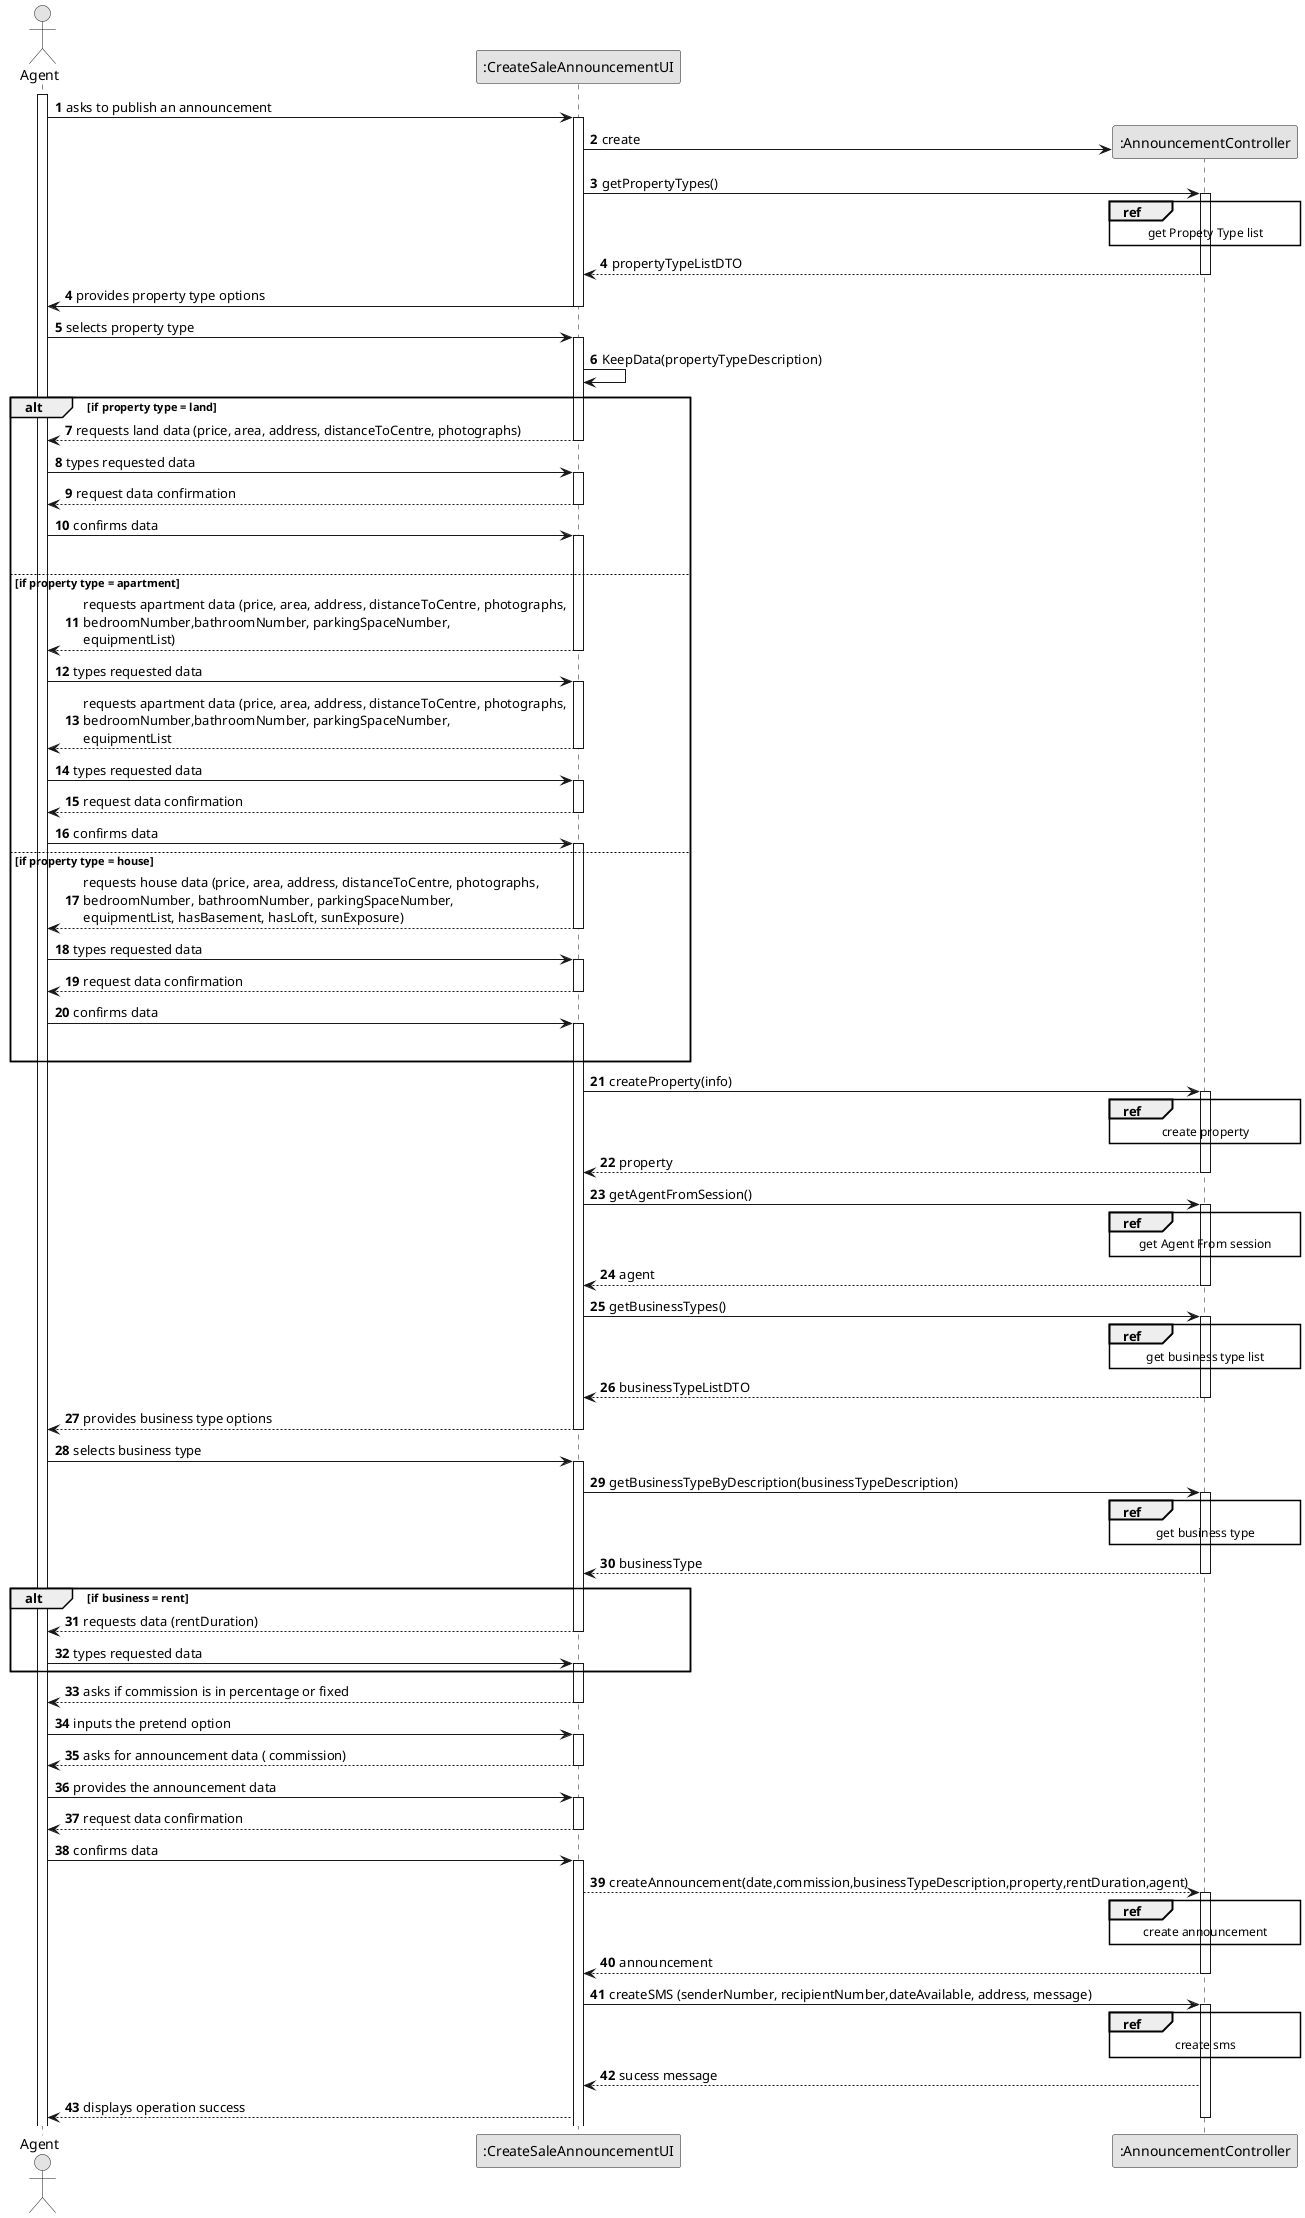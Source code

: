 @startuml
skinparam monochrome true
skinparam packageStyle rectangle
skinparam shadowing false

autonumber

'hide footbox
actor "Agent" as AG
participant ":CreateSaleAnnouncementUI" as UI
participant ":AnnouncementController" as CTRL


autonumber

activate AG

        AG -> UI : asks to publish an announcement
        activate UI

'            UI --> AG : requests data (reference, description,  informal \n description, technical description, duration, cost)
            'create CTRL
            UI -> CTRL** : create








            UI -> CTRL: getPropertyTypes()
            activate CTRL




          ref over CTRL
               get Propety Type list
               end ref

 CTRL --> UI:propertyTypeListDTO
 deactivate CTRL



             autonumber 4




         UI -> AG : provides property type options
         deactivate UI

        AG -> UI : selects property type
        activate UI

        UI -> UI: KeepData(propertyTypeDescription)





 alt if property type = land
    UI --> AG : requests land data (price, area, address, distanceToCentre, photographs)
    deactivate UI
    AG -> UI : types requested data
    activate UI

     UI --> AG : request data confirmation
        deactivate UI
        AG -> UI : confirms data
        activate UI







deactivate CTRL







 else if property type = apartment
    UI --> AG : requests apartment data (price, area, address, distanceToCentre, photographs,\nbedroomNumber,bathroomNumber, parkingSpaceNumber,\nequipmentList)
    deactivate UI
    AG -> UI : types requested data
    activate UI

    UI --> AG : requests apartment data (price, area, address, distanceToCentre, photographs,\nbedroomNumber,bathroomNumber, parkingSpaceNumber,\nequipmentList
    deactivate UI
      AG -> UI : types requested data
      activate UI

          UI --> AG : request data confirmation
              deactivate UI
              AG -> UI : confirms data
              activate UI











  else if property type = house
        UI --> AG : requests house data (price, area, address, distanceToCentre, photographs,\nbedroomNumber, bathroomNumber, parkingSpaceNumber,\nequipmentList, hasBasement, hasLoft, sunExposure)
        deactivate UI
        AG -> UI : types requested data
        activate UI

    UI --> AG : request data confirmation
        deactivate UI
        AG -> UI : confirms data
        activate UI



deactivate CTRL


        end



 UI -> CTRL :  createProperty(info)
        activate CTRL


ref over CTRL
     create property
     end ref
                        CTRL --> UI : property
                        deactivate CTRL



                     UI -> CTRL : getAgentFromSession()
                     activate CTRL



ref over CTRL
     get Agent From session
     end ref


                     CTRL --> UI: agent
                     deactivate CTRL







 UI -> CTRL : getBusinessTypes()
                activate CTRL

                   ref over CTRL
                        get business type list
                        end ref
          CTRL-->UI : businessTypeListDTO
            deactivate CTRL






UI --> AG : provides business type options
deactivate UI

AG -> UI: selects business type
activate UI

           UI -> CTRL : getBusinessTypeByDescription(businessTypeDescription)
              activate CTRL


             ref over CTRL
                  get business type
                  end ref


             CTRL --> UI : businessType


        deactivate CTRL





  alt if business = rent
      UI --> AG : requests data (rentDuration)

      deactivate UI
      AG -> UI : types requested data
      activate UI

      end alt








  UI --> AG: asks if commission is in percentage or fixed
         deactivate UI

         AG -> UI: inputs the pretend option
          activate UI


       UI --> AG : asks for announcement data ( commission)
       deactivate UI

         AG -> UI : provides the announcement data
         activate UI

             UI --> AG : request data confirmation
            deactivate UI
             AG -> UI : confirms data
               activate UI



       UI --> CTRL: createAnnouncement(date,commission,businessTypeDescription,property,rentDuration,agent)
        activate CTRL

        ref over CTRL
             create announcement
             end ref
       CTRL --> UI: announcement
       deactivate CTRL


       UI -> CTRL: createSMS (senderNumber, recipientNumber,dateAvailable, address, message)
        activate CTRL

      ref over CTRL
           create sms
           end ref

       CTRL --> UI: sucess message
       UI --> AG: displays operation success


       deactivate CTRL




























@enduml